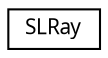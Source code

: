 digraph "Graphical Class Hierarchy"
{
 // LATEX_PDF_SIZE
  edge [fontname="Arial.ttf",fontsize="10",labelfontname="Arial.ttf",labelfontsize="10"];
  node [fontname="Arial.ttf",fontsize="10",shape=record];
  rankdir="LR";
  Node0 [label="SLRay",height=0.2,width=0.4,color="black", fillcolor="white", style="filled",URL="$class_s_l_ray.html",tooltip="Ray class with ray and intersection properties."];
}
